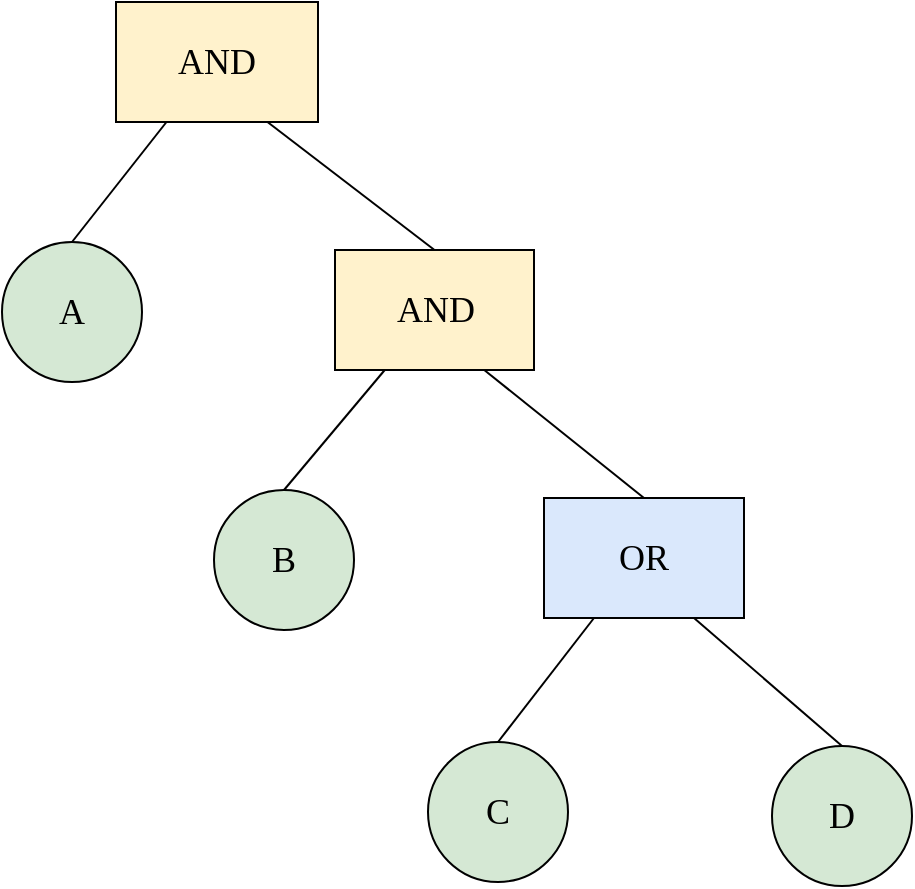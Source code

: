 <mxfile version="24.0.1" type="github">
  <diagram name="第 1 页" id="MFjrIHhdrdJJFU41KrsP">
    <mxGraphModel dx="1434" dy="772" grid="1" gridSize="10" guides="1" tooltips="1" connect="1" arrows="1" fold="1" page="1" pageScale="1" pageWidth="827" pageHeight="1169" math="0" shadow="0">
      <root>
        <mxCell id="0" />
        <mxCell id="1" parent="0" />
        <mxCell id="gKCxWWKYnQTls-MKkQHv-1" value="AND" style="rounded=0;whiteSpace=wrap;html=1;fontFamily=Times New Roman;fillColor=#fff2cc;strokeColor=#000000;fontSize=18;" vertex="1" parent="1">
          <mxGeometry x="307" y="80" width="101" height="60" as="geometry" />
        </mxCell>
        <mxCell id="gKCxWWKYnQTls-MKkQHv-2" value="AND" style="rounded=0;whiteSpace=wrap;html=1;fontFamily=Times New Roman;fillColor=#fff2cc;strokeColor=#000000;fontSize=18;" vertex="1" parent="1">
          <mxGeometry x="416.5" y="204" width="99.5" height="60" as="geometry" />
        </mxCell>
        <mxCell id="gKCxWWKYnQTls-MKkQHv-3" value="OR" style="rounded=0;whiteSpace=wrap;html=1;fontFamily=Times New Roman;fillColor=#dae8fc;strokeColor=#000000;fontSize=18;" vertex="1" parent="1">
          <mxGeometry x="521" y="328" width="100" height="60" as="geometry" />
        </mxCell>
        <mxCell id="gKCxWWKYnQTls-MKkQHv-4" value="" style="endArrow=none;html=1;rounded=0;entryX=0.75;entryY=1;entryDx=0;entryDy=0;exitX=0.5;exitY=0;exitDx=0;exitDy=0;fontFamily=Times New Roman;fontSize=18;" edge="1" parent="1" source="gKCxWWKYnQTls-MKkQHv-2" target="gKCxWWKYnQTls-MKkQHv-1">
          <mxGeometry width="50" height="50" relative="1" as="geometry">
            <mxPoint x="458" y="420" as="sourcePoint" />
            <mxPoint x="508" y="370" as="targetPoint" />
          </mxGeometry>
        </mxCell>
        <mxCell id="gKCxWWKYnQTls-MKkQHv-5" value="" style="endArrow=none;html=1;rounded=0;entryX=0.75;entryY=1;entryDx=0;entryDy=0;exitX=0.5;exitY=0;exitDx=0;exitDy=0;fontFamily=Times New Roman;fontSize=18;strokeColor=#000000;" edge="1" parent="1" source="gKCxWWKYnQTls-MKkQHv-3" target="gKCxWWKYnQTls-MKkQHv-2">
          <mxGeometry width="50" height="50" relative="1" as="geometry">
            <mxPoint x="428" y="430" as="sourcePoint" />
            <mxPoint x="478" y="380" as="targetPoint" />
          </mxGeometry>
        </mxCell>
        <mxCell id="gKCxWWKYnQTls-MKkQHv-6" value="A" style="ellipse;whiteSpace=wrap;html=1;aspect=fixed;fontFamily=Times New Roman;fillColor=#d5e8d4;strokeColor=#000000;fontSize=18;" vertex="1" parent="1">
          <mxGeometry x="250" y="200" width="70" height="70" as="geometry" />
        </mxCell>
        <mxCell id="gKCxWWKYnQTls-MKkQHv-7" value="B" style="ellipse;whiteSpace=wrap;html=1;aspect=fixed;fontFamily=Times New Roman;fillColor=#d5e8d4;strokeColor=#000000;fontSize=18;" vertex="1" parent="1">
          <mxGeometry x="356" y="324" width="70" height="70" as="geometry" />
        </mxCell>
        <mxCell id="gKCxWWKYnQTls-MKkQHv-8" value="C" style="ellipse;whiteSpace=wrap;html=1;aspect=fixed;fontFamily=Times New Roman;fillColor=#d5e8d4;strokeColor=#000000;fontSize=18;" vertex="1" parent="1">
          <mxGeometry x="463" y="450" width="70" height="70" as="geometry" />
        </mxCell>
        <mxCell id="gKCxWWKYnQTls-MKkQHv-9" value="D" style="ellipse;whiteSpace=wrap;html=1;aspect=fixed;fillColor=#d5e8d4;strokeColor=#000000;fontSize=18;fontFamily=Times New Roman;" vertex="1" parent="1">
          <mxGeometry x="635" y="452" width="70" height="70" as="geometry" />
        </mxCell>
        <mxCell id="gKCxWWKYnQTls-MKkQHv-10" value="" style="endArrow=none;html=1;rounded=0;entryX=0.25;entryY=1;entryDx=0;entryDy=0;exitX=0.5;exitY=0;exitDx=0;exitDy=0;fontFamily=Times New Roman;fontSize=18;" edge="1" parent="1" source="gKCxWWKYnQTls-MKkQHv-6" target="gKCxWWKYnQTls-MKkQHv-1">
          <mxGeometry width="50" height="50" relative="1" as="geometry">
            <mxPoint x="255" y="185" as="sourcePoint" />
            <mxPoint x="305" y="135" as="targetPoint" />
          </mxGeometry>
        </mxCell>
        <mxCell id="gKCxWWKYnQTls-MKkQHv-11" value="" style="endArrow=none;html=1;rounded=0;entryX=0.25;entryY=1;entryDx=0;entryDy=0;exitX=0.5;exitY=0;exitDx=0;exitDy=0;fontFamily=Times New Roman;fontSize=18;strokeColor=#000000;" edge="1" parent="1" source="gKCxWWKYnQTls-MKkQHv-7" target="gKCxWWKYnQTls-MKkQHv-2">
          <mxGeometry width="50" height="50" relative="1" as="geometry">
            <mxPoint x="415" y="345" as="sourcePoint" />
            <mxPoint x="465" y="295" as="targetPoint" />
          </mxGeometry>
        </mxCell>
        <mxCell id="gKCxWWKYnQTls-MKkQHv-12" value="" style="endArrow=none;html=1;rounded=0;entryX=0.25;entryY=1;entryDx=0;entryDy=0;exitX=0.5;exitY=0;exitDx=0;exitDy=0;fontFamily=Times New Roman;fontSize=18;strokeColor=#000000;" edge="1" parent="1" source="gKCxWWKYnQTls-MKkQHv-8" target="gKCxWWKYnQTls-MKkQHv-3">
          <mxGeometry width="50" height="50" relative="1" as="geometry">
            <mxPoint x="535" y="455" as="sourcePoint" />
            <mxPoint x="585" y="405" as="targetPoint" />
          </mxGeometry>
        </mxCell>
        <mxCell id="gKCxWWKYnQTls-MKkQHv-13" value="" style="endArrow=none;html=1;rounded=0;entryX=0.75;entryY=1;entryDx=0;entryDy=0;exitX=0.5;exitY=0;exitDx=0;exitDy=0;fontFamily=Times New Roman;fontSize=18;strokeColor=#000000;" edge="1" parent="1" source="gKCxWWKYnQTls-MKkQHv-9" target="gKCxWWKYnQTls-MKkQHv-3">
          <mxGeometry width="50" height="50" relative="1" as="geometry">
            <mxPoint x="655" y="455" as="sourcePoint" />
            <mxPoint x="705" y="405" as="targetPoint" />
          </mxGeometry>
        </mxCell>
      </root>
    </mxGraphModel>
  </diagram>
</mxfile>
